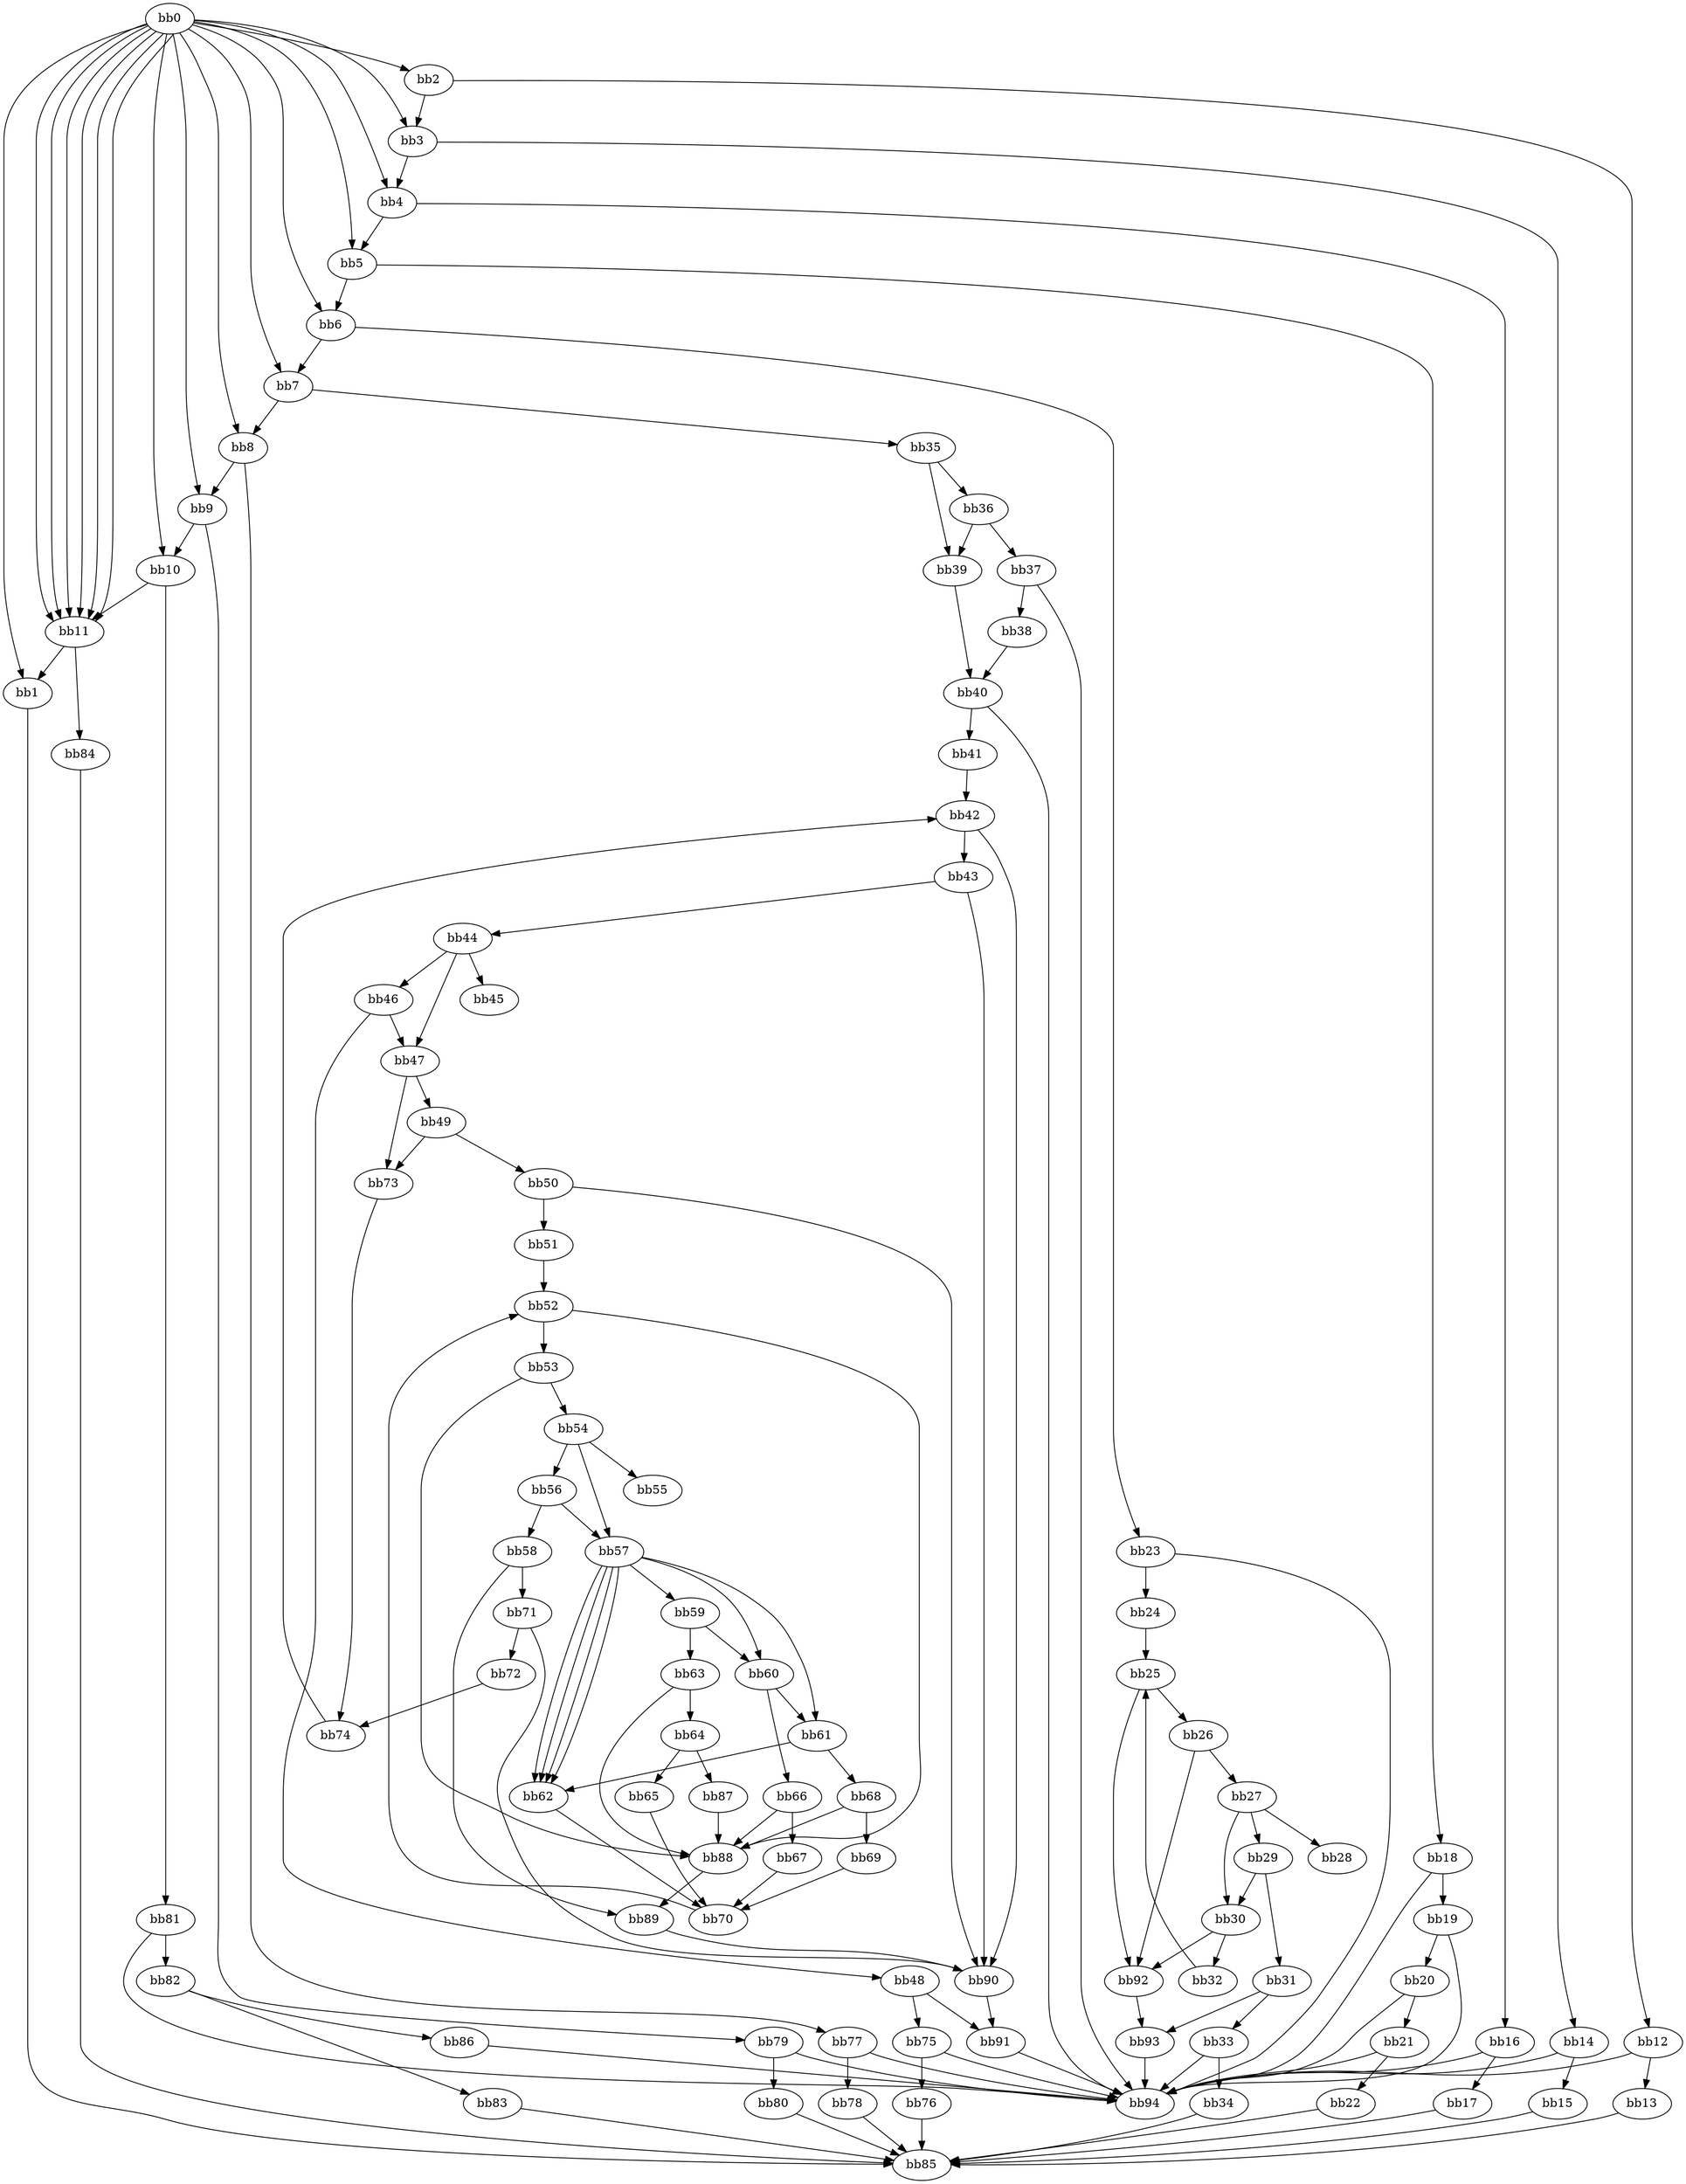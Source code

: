 digraph {
    0 [ label = "bb0\l" ]
    1 [ label = "bb1\l" ]
    2 [ label = "bb2\l" ]
    3 [ label = "bb3\l" ]
    4 [ label = "bb4\l" ]
    5 [ label = "bb5\l" ]
    6 [ label = "bb6\l" ]
    7 [ label = "bb7\l" ]
    8 [ label = "bb8\l" ]
    9 [ label = "bb9\l" ]
    10 [ label = "bb10\l" ]
    11 [ label = "bb11\l" ]
    12 [ label = "bb12\l" ]
    13 [ label = "bb13\l" ]
    14 [ label = "bb14\l" ]
    15 [ label = "bb15\l" ]
    16 [ label = "bb16\l" ]
    17 [ label = "bb17\l" ]
    18 [ label = "bb18\l" ]
    19 [ label = "bb19\l" ]
    20 [ label = "bb20\l" ]
    21 [ label = "bb21\l" ]
    22 [ label = "bb22\l" ]
    23 [ label = "bb23\l" ]
    24 [ label = "bb24\l" ]
    25 [ label = "bb25\l" ]
    26 [ label = "bb26\l" ]
    27 [ label = "bb27\l" ]
    28 [ label = "bb28\l" ]
    29 [ label = "bb29\l" ]
    30 [ label = "bb30\l" ]
    31 [ label = "bb31\l" ]
    32 [ label = "bb32\l" ]
    33 [ label = "bb33\l" ]
    34 [ label = "bb34\l" ]
    35 [ label = "bb35\l" ]
    36 [ label = "bb36\l" ]
    37 [ label = "bb37\l" ]
    38 [ label = "bb38\l" ]
    39 [ label = "bb39\l" ]
    40 [ label = "bb40\l" ]
    41 [ label = "bb41\l" ]
    42 [ label = "bb42\l" ]
    43 [ label = "bb43\l" ]
    44 [ label = "bb44\l" ]
    45 [ label = "bb45\l" ]
    46 [ label = "bb46\l" ]
    47 [ label = "bb47\l" ]
    48 [ label = "bb48\l" ]
    49 [ label = "bb49\l" ]
    50 [ label = "bb50\l" ]
    51 [ label = "bb51\l" ]
    52 [ label = "bb52\l" ]
    53 [ label = "bb53\l" ]
    54 [ label = "bb54\l" ]
    55 [ label = "bb55\l" ]
    56 [ label = "bb56\l" ]
    57 [ label = "bb57\l" ]
    58 [ label = "bb58\l" ]
    59 [ label = "bb59\l" ]
    60 [ label = "bb60\l" ]
    61 [ label = "bb61\l" ]
    62 [ label = "bb62\l" ]
    63 [ label = "bb63\l" ]
    64 [ label = "bb64\l" ]
    65 [ label = "bb65\l" ]
    66 [ label = "bb66\l" ]
    67 [ label = "bb67\l" ]
    68 [ label = "bb68\l" ]
    69 [ label = "bb69\l" ]
    70 [ label = "bb70\l" ]
    71 [ label = "bb71\l" ]
    72 [ label = "bb72\l" ]
    73 [ label = "bb73\l" ]
    74 [ label = "bb74\l" ]
    75 [ label = "bb75\l" ]
    76 [ label = "bb76\l" ]
    77 [ label = "bb77\l" ]
    78 [ label = "bb78\l" ]
    79 [ label = "bb79\l" ]
    80 [ label = "bb80\l" ]
    81 [ label = "bb81\l" ]
    82 [ label = "bb82\l" ]
    83 [ label = "bb83\l" ]
    84 [ label = "bb84\l" ]
    85 [ label = "bb85\l" ]
    86 [ label = "bb86\l" ]
    87 [ label = "bb87\l" ]
    88 [ label = "bb88\l" ]
    89 [ label = "bb89\l" ]
    90 [ label = "bb90\l" ]
    91 [ label = "bb91\l" ]
    92 [ label = "bb92\l" ]
    93 [ label = "bb93\l" ]
    94 [ label = "bb94\l" ]
    0 -> 1 [ ]
    0 -> 2 [ ]
    0 -> 3 [ ]
    0 -> 4 [ ]
    0 -> 5 [ ]
    0 -> 6 [ ]
    0 -> 7 [ ]
    0 -> 8 [ ]
    0 -> 9 [ ]
    0 -> 10 [ ]
    0 -> 11 [ ]
    0 -> 11 [ ]
    0 -> 11 [ ]
    0 -> 11 [ ]
    0 -> 11 [ ]
    0 -> 11 [ ]
    1 -> 85 [ ]
    2 -> 3 [ ]
    2 -> 12 [ ]
    3 -> 4 [ ]
    3 -> 14 [ ]
    4 -> 5 [ ]
    4 -> 16 [ ]
    5 -> 6 [ ]
    5 -> 18 [ ]
    6 -> 7 [ ]
    6 -> 23 [ ]
    7 -> 8 [ ]
    7 -> 35 [ ]
    8 -> 9 [ ]
    8 -> 77 [ ]
    9 -> 10 [ ]
    9 -> 79 [ ]
    10 -> 11 [ ]
    10 -> 81 [ ]
    11 -> 1 [ ]
    11 -> 84 [ ]
    12 -> 13 [ ]
    12 -> 94 [ ]
    13 -> 85 [ ]
    14 -> 15 [ ]
    14 -> 94 [ ]
    15 -> 85 [ ]
    16 -> 17 [ ]
    16 -> 94 [ ]
    17 -> 85 [ ]
    18 -> 19 [ ]
    18 -> 94 [ ]
    19 -> 20 [ ]
    19 -> 94 [ ]
    20 -> 21 [ ]
    20 -> 94 [ ]
    21 -> 22 [ ]
    21 -> 94 [ ]
    22 -> 85 [ ]
    23 -> 24 [ ]
    23 -> 94 [ ]
    24 -> 25 [ ]
    25 -> 26 [ ]
    25 -> 92 [ ]
    26 -> 27 [ ]
    26 -> 92 [ ]
    27 -> 28 [ ]
    27 -> 29 [ ]
    27 -> 30 [ ]
    29 -> 30 [ ]
    29 -> 31 [ ]
    30 -> 32 [ ]
    30 -> 92 [ ]
    31 -> 33 [ ]
    31 -> 93 [ ]
    32 -> 25 [ ]
    33 -> 34 [ ]
    33 -> 94 [ ]
    34 -> 85 [ ]
    35 -> 36 [ ]
    35 -> 39 [ ]
    36 -> 37 [ ]
    36 -> 39 [ ]
    37 -> 38 [ ]
    37 -> 94 [ ]
    38 -> 40 [ ]
    39 -> 40 [ ]
    40 -> 41 [ ]
    40 -> 94 [ ]
    41 -> 42 [ ]
    42 -> 43 [ ]
    42 -> 90 [ ]
    43 -> 44 [ ]
    43 -> 90 [ ]
    44 -> 45 [ ]
    44 -> 46 [ ]
    44 -> 47 [ ]
    46 -> 47 [ ]
    46 -> 48 [ ]
    47 -> 49 [ ]
    47 -> 73 [ ]
    48 -> 75 [ ]
    48 -> 91 [ ]
    49 -> 50 [ ]
    49 -> 73 [ ]
    50 -> 51 [ ]
    50 -> 90 [ ]
    51 -> 52 [ ]
    52 -> 53 [ ]
    52 -> 88 [ ]
    53 -> 54 [ ]
    53 -> 88 [ ]
    54 -> 55 [ ]
    54 -> 56 [ ]
    54 -> 57 [ ]
    56 -> 57 [ ]
    56 -> 58 [ ]
    57 -> 59 [ ]
    57 -> 60 [ ]
    57 -> 61 [ ]
    57 -> 62 [ ]
    57 -> 62 [ ]
    57 -> 62 [ ]
    57 -> 62 [ ]
    58 -> 71 [ ]
    58 -> 89 [ ]
    59 -> 60 [ ]
    59 -> 63 [ ]
    60 -> 61 [ ]
    60 -> 66 [ ]
    61 -> 62 [ ]
    61 -> 68 [ ]
    62 -> 70 [ ]
    63 -> 64 [ ]
    63 -> 88 [ ]
    64 -> 65 [ ]
    64 -> 87 [ ]
    65 -> 70 [ ]
    66 -> 67 [ ]
    66 -> 88 [ ]
    67 -> 70 [ ]
    68 -> 69 [ ]
    68 -> 88 [ ]
    69 -> 70 [ ]
    70 -> 52 [ ]
    71 -> 72 [ ]
    71 -> 90 [ ]
    72 -> 74 [ ]
    73 -> 74 [ ]
    74 -> 42 [ ]
    75 -> 76 [ ]
    75 -> 94 [ ]
    76 -> 85 [ ]
    77 -> 78 [ ]
    77 -> 94 [ ]
    78 -> 85 [ ]
    79 -> 80 [ ]
    79 -> 94 [ ]
    80 -> 85 [ ]
    81 -> 82 [ ]
    81 -> 94 [ ]
    82 -> 83 [ ]
    82 -> 86 [ ]
    83 -> 85 [ ]
    84 -> 85 [ ]
    86 -> 94 [ ]
    87 -> 88 [ ]
    88 -> 89 [ ]
    89 -> 90 [ ]
    90 -> 91 [ ]
    91 -> 94 [ ]
    92 -> 93 [ ]
    93 -> 94 [ ]
}

